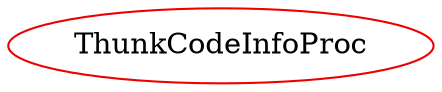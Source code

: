 digraph thunkcodeinfoproc{
ThunkCodeInfoProc	[shape=oval, color=red2, label="ThunkCodeInfoProc"];
}
